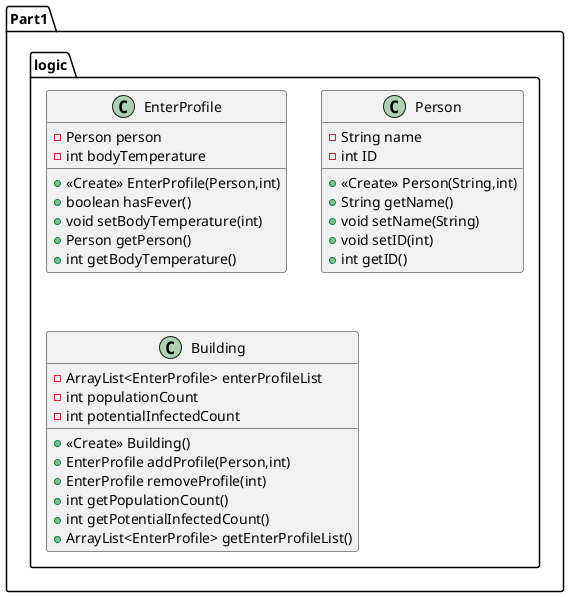 @startuml
class Part1.logic.EnterProfile {
- Person person
- int bodyTemperature
+ <<Create>> EnterProfile(Person,int)
+ boolean hasFever()
+ void setBodyTemperature(int)
+ Person getPerson()
+ int getBodyTemperature()
}
class Part1.logic.Person {
- String name
- int ID
+ <<Create>> Person(String,int)
+ String getName()
+ void setName(String)
+ void setID(int)
+ int getID()
}
class Part1.logic.Building {
- ArrayList<EnterProfile> enterProfileList
- int populationCount
- int potentialInfectedCount
+ <<Create>> Building()
+ EnterProfile addProfile(Person,int)
+ EnterProfile removeProfile(int)
+ int getPopulationCount()
+ int getPotentialInfectedCount()
+ ArrayList<EnterProfile> getEnterProfileList()
}
@enduml